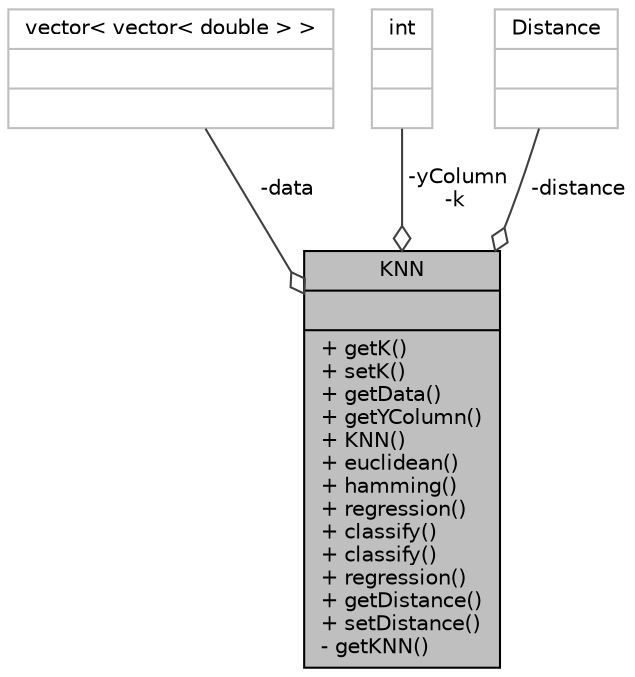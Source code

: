 digraph "KNN"
{
  bgcolor="transparent";
  edge [fontname="Helvetica",fontsize="10",labelfontname="Helvetica",labelfontsize="10"];
  node [fontname="Helvetica",fontsize="10",shape=record];
  Node1 [label="{KNN\n||+ getK()\l+ setK()\l+ getData()\l+ getYColumn()\l+ KNN()\l+ euclidean()\l+ hamming()\l+ regression()\l+ classify()\l+ classify()\l+ regression()\l+ getDistance()\l+ setDistance()\l- getKNN()\l}",height=0.2,width=0.4,color="black", fillcolor="grey75", style="filled", fontcolor="black"];
  Node2 -> Node1 [color="grey25",fontsize="10",style="solid",label=" -data" ,arrowhead="odiamond",fontname="Helvetica"];
  Node2 [label="{vector\< vector\< double \> \>\n||}",height=0.2,width=0.4,color="grey75"];
  Node3 -> Node1 [color="grey25",fontsize="10",style="solid",label=" -yColumn\n-k" ,arrowhead="odiamond",fontname="Helvetica"];
  Node3 [label="{int\n||}",height=0.2,width=0.4,color="grey75"];
  Node4 -> Node1 [color="grey25",fontsize="10",style="solid",label=" -distance" ,arrowhead="odiamond",fontname="Helvetica"];
  Node4 [label="{Distance\n||}",height=0.2,width=0.4,color="grey75"];
}
